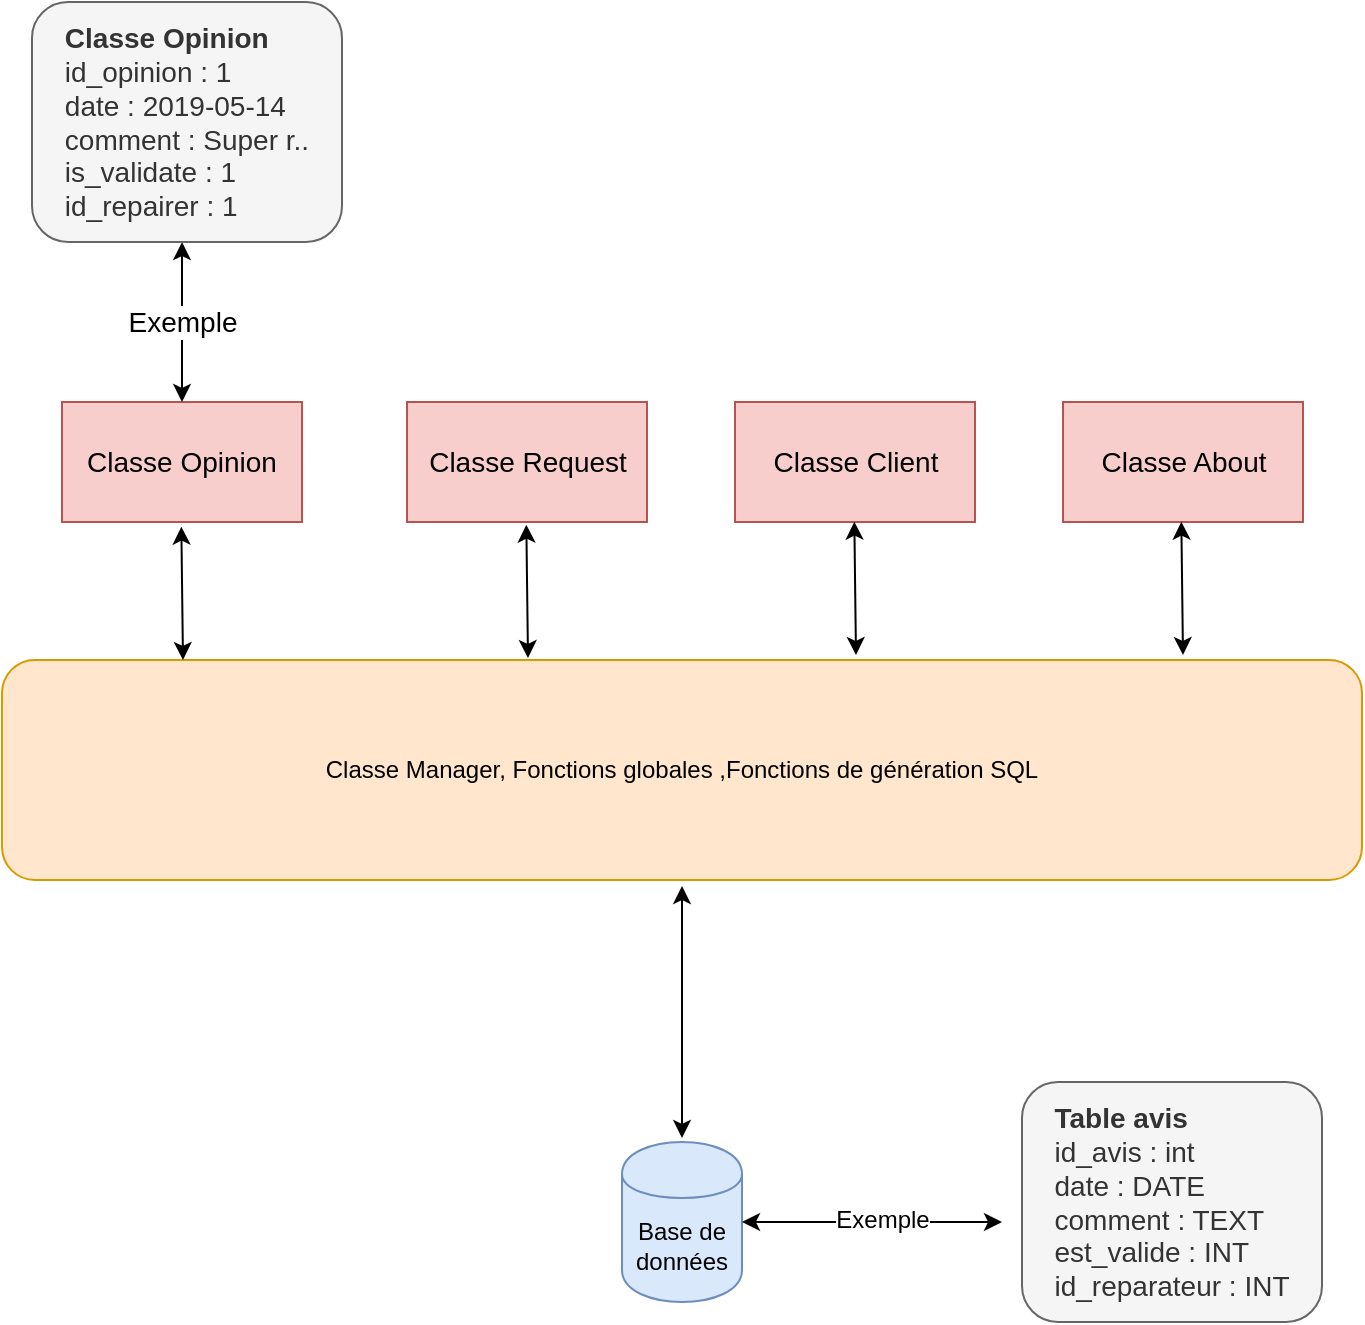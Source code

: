 <mxfile version="10.6.7" type="device"><diagram id="8NpCIIFRiDn-8uWz4Esq" name="Page-1"><mxGraphModel dx="1154" dy="766" grid="1" gridSize="10" guides="1" tooltips="1" connect="1" arrows="1" fold="1" page="1" pageScale="1" pageWidth="827" pageHeight="1169" math="0" shadow="0"><root><mxCell id="0"/><mxCell id="1" parent="0"/><mxCell id="_lB-qlQlZp7s0K19z7Fm-1" value="Base de données" style="shape=cylinder;whiteSpace=wrap;html=1;boundedLbl=1;backgroundOutline=1;fillColor=#dae8fc;strokeColor=#6c8ebf;" parent="1" vertex="1"><mxGeometry x="350" y="770" width="60" height="80" as="geometry"/></mxCell><mxCell id="_lB-qlQlZp7s0K19z7Fm-2" value="Classe Manager, Fonctions globales ,Fonctions de génération SQL" style="rounded=1;whiteSpace=wrap;html=1;fillColor=#ffe6cc;strokeColor=#d79b00;" parent="1" vertex="1"><mxGeometry x="40" y="529" width="680" height="110" as="geometry"/></mxCell><mxCell id="_lB-qlQlZp7s0K19z7Fm-3" value="" style="endArrow=classic;startArrow=classic;html=1;" parent="1" edge="1"><mxGeometry width="50" height="50" relative="1" as="geometry"><mxPoint x="380" y="768" as="sourcePoint"/><mxPoint x="380" y="642" as="targetPoint"/><Array as="points"><mxPoint x="380" y="650"/></Array></mxGeometry></mxCell><mxCell id="_lB-qlQlZp7s0K19z7Fm-4" value="" style="endArrow=classic;startArrow=classic;html=1;entryX=1;entryY=0.5;entryDx=0;entryDy=0;" parent="1" target="_lB-qlQlZp7s0K19z7Fm-1" edge="1"><mxGeometry width="50" height="50" relative="1" as="geometry"><mxPoint x="540" y="810" as="sourcePoint"/><mxPoint x="220" y="870" as="targetPoint"/></mxGeometry></mxCell><mxCell id="_lB-qlQlZp7s0K19z7Fm-5" value="Exemple" style="text;html=1;resizable=0;points=[];align=center;verticalAlign=middle;labelBackgroundColor=#ffffff;" parent="_lB-qlQlZp7s0K19z7Fm-4" vertex="1" connectable="0"><mxGeometry x="0.283" relative="1" as="geometry"><mxPoint x="23.5" y="-1" as="offset"/></mxGeometry></mxCell><mxCell id="_lB-qlQlZp7s0K19z7Fm-6" value="&lt;div style=&quot;text-align: left; font-size: 14px;&quot;&gt;&lt;font style=&quot;font-size: 14px;&quot;&gt;&lt;b style=&quot;font-size: 14px;&quot;&gt;Table avis&lt;/b&gt;&lt;br style=&quot;font-size: 14px;&quot;&gt;id_avis : int&lt;/font&gt;&lt;/div&gt;&lt;div style=&quot;text-align: left; font-size: 14px;&quot;&gt;&lt;font style=&quot;font-size: 14px;&quot;&gt;date : DATE&lt;/font&gt;&lt;/div&gt;&lt;div style=&quot;text-align: left; font-size: 14px;&quot;&gt;&lt;font style=&quot;font-size: 14px;&quot;&gt;comment : TEXT&lt;/font&gt;&lt;/div&gt;&lt;div style=&quot;text-align: left; font-size: 14px;&quot;&gt;&lt;font style=&quot;font-size: 14px;&quot;&gt;est_valide : INT&lt;/font&gt;&lt;/div&gt;&lt;div style=&quot;text-align: left; font-size: 14px;&quot;&gt;&lt;font style=&quot;font-size: 14px;&quot;&gt;id_reparateur : INT&lt;/font&gt;&lt;/div&gt;&lt;div style=&quot;text-align: left; font-size: 14px;&quot;&gt;&lt;/div&gt;" style="rounded=1;whiteSpace=wrap;html=1;fontSize=14;fillColor=#f5f5f5;strokeColor=#666666;fontColor=#333333;" parent="1" vertex="1"><mxGeometry x="550" y="740" width="150" height="120" as="geometry"/></mxCell><mxCell id="_lB-qlQlZp7s0K19z7Fm-9" value="Classe Opinion" style="rounded=0;whiteSpace=wrap;html=1;fontSize=14;fillColor=#f8cecc;strokeColor=#b85450;" parent="1" vertex="1"><mxGeometry x="70" y="400" width="120" height="60" as="geometry"/></mxCell><mxCell id="_lB-qlQlZp7s0K19z7Fm-10" value="Classe Request" style="rounded=0;whiteSpace=wrap;html=1;fontSize=14;fillColor=#f8cecc;strokeColor=#b85450;" parent="1" vertex="1"><mxGeometry x="242.5" y="400" width="120" height="60" as="geometry"/></mxCell><mxCell id="_lB-qlQlZp7s0K19z7Fm-11" value="Classe Client" style="rounded=0;whiteSpace=wrap;html=1;fontSize=14;fillColor=#f8cecc;strokeColor=#b85450;" parent="1" vertex="1"><mxGeometry x="406.5" y="400" width="120" height="60" as="geometry"/></mxCell><mxCell id="_lB-qlQlZp7s0K19z7Fm-12" value="Classe About" style="rounded=0;whiteSpace=wrap;html=1;fontSize=14;fillColor=#f8cecc;strokeColor=#b85450;" parent="1" vertex="1"><mxGeometry x="570.5" y="400" width="120" height="60" as="geometry"/></mxCell><mxCell id="_lB-qlQlZp7s0K19z7Fm-16" value="" style="endArrow=classic;startArrow=classic;html=1;fontSize=14;exitX=0.133;exitY=-0.021;exitDx=0;exitDy=0;exitPerimeter=0;entryX=0.5;entryY=1;entryDx=0;entryDy=0;" parent="1" edge="1"><mxGeometry width="50" height="50" relative="1" as="geometry"><mxPoint x="303" y="528" as="sourcePoint"/><mxPoint x="302.167" y="461.333" as="targetPoint"/></mxGeometry></mxCell><mxCell id="_lB-qlQlZp7s0K19z7Fm-17" value="" style="endArrow=classic;startArrow=classic;html=1;fontSize=14;exitX=0.133;exitY=-0.021;exitDx=0;exitDy=0;exitPerimeter=0;entryX=0.5;entryY=1;entryDx=0;entryDy=0;" parent="1" edge="1"><mxGeometry width="50" height="50" relative="1" as="geometry"><mxPoint x="130.5" y="529" as="sourcePoint"/><mxPoint x="129.667" y="462.333" as="targetPoint"/></mxGeometry></mxCell><mxCell id="_lB-qlQlZp7s0K19z7Fm-18" value="" style="endArrow=classic;startArrow=classic;html=1;fontSize=14;exitX=0.133;exitY=-0.021;exitDx=0;exitDy=0;exitPerimeter=0;entryX=0.5;entryY=1;entryDx=0;entryDy=0;" parent="1" edge="1"><mxGeometry width="50" height="50" relative="1" as="geometry"><mxPoint x="467" y="526.5" as="sourcePoint"/><mxPoint x="466.167" y="459.833" as="targetPoint"/></mxGeometry></mxCell><mxCell id="_lB-qlQlZp7s0K19z7Fm-19" value="" style="endArrow=classic;startArrow=classic;html=1;fontSize=14;exitX=0.133;exitY=-0.021;exitDx=0;exitDy=0;exitPerimeter=0;entryX=0.5;entryY=1;entryDx=0;entryDy=0;" parent="1" edge="1"><mxGeometry width="50" height="50" relative="1" as="geometry"><mxPoint x="630.5" y="526.5" as="sourcePoint"/><mxPoint x="629.667" y="459.833" as="targetPoint"/></mxGeometry></mxCell><mxCell id="_lB-qlQlZp7s0K19z7Fm-20" value="Exemple" style="endArrow=classic;startArrow=classic;html=1;fontSize=14;exitX=0.5;exitY=0;exitDx=0;exitDy=0;" parent="1" source="_lB-qlQlZp7s0K19z7Fm-9" edge="1"><mxGeometry width="50" height="50" relative="1" as="geometry"><mxPoint x="110" y="400" as="sourcePoint"/><mxPoint x="130" y="320" as="targetPoint"/></mxGeometry></mxCell><mxCell id="_lB-qlQlZp7s0K19z7Fm-22" value="&lt;div style=&quot;text-align: left ; font-size: 14px&quot;&gt;&lt;font style=&quot;font-size: 14px&quot;&gt;&lt;b&gt;Classe Opinion&lt;/b&gt;&lt;/font&gt;&lt;/div&gt;&lt;div style=&quot;text-align: left ; font-size: 14px&quot;&gt;&lt;font style=&quot;font-size: 14px&quot;&gt;id_opinion : 1&lt;/font&gt;&lt;/div&gt;&lt;div style=&quot;text-align: left ; font-size: 14px&quot;&gt;&lt;font style=&quot;font-size: 14px&quot;&gt;date : 2019-05-14&lt;/font&gt;&lt;/div&gt;&lt;div style=&quot;text-align: left ; font-size: 14px&quot;&gt;&lt;font style=&quot;font-size: 14px&quot;&gt;comment : Super r..&lt;/font&gt;&lt;/div&gt;&lt;div style=&quot;text-align: left ; font-size: 14px&quot;&gt;&lt;font style=&quot;font-size: 14px&quot;&gt;is_validate : 1&lt;/font&gt;&lt;/div&gt;&lt;div style=&quot;text-align: left ; font-size: 14px&quot;&gt;&lt;font style=&quot;font-size: 14px&quot;&gt;id_repairer : 1&lt;/font&gt;&lt;/div&gt;&lt;div style=&quot;text-align: left ; font-size: 14px&quot;&gt;&lt;/div&gt;" style="rounded=1;whiteSpace=wrap;html=1;fontSize=14;fillColor=#f5f5f5;strokeColor=#666666;fontColor=#333333;" parent="1" vertex="1"><mxGeometry x="55" y="200" width="155" height="120" as="geometry"/></mxCell></root></mxGraphModel></diagram></mxfile>